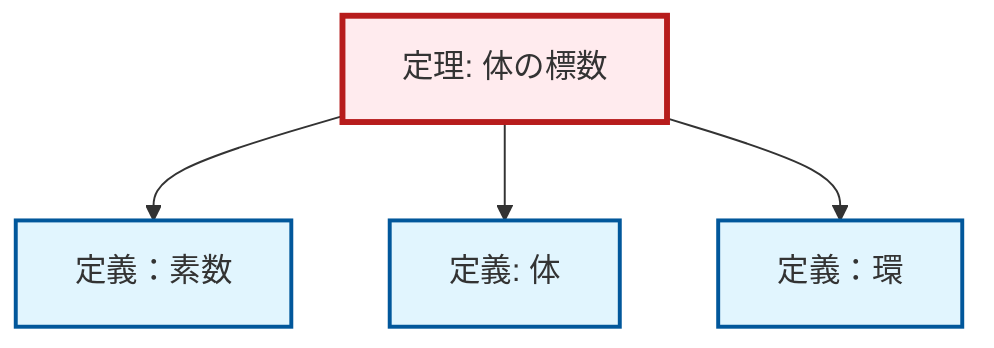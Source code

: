 graph TD
    classDef definition fill:#e1f5fe,stroke:#01579b,stroke-width:2px
    classDef theorem fill:#f3e5f5,stroke:#4a148c,stroke-width:2px
    classDef axiom fill:#fff3e0,stroke:#e65100,stroke-width:2px
    classDef example fill:#e8f5e9,stroke:#1b5e20,stroke-width:2px
    classDef current fill:#ffebee,stroke:#b71c1c,stroke-width:3px
    thm-field-characteristic["定理: 体の標数"]:::theorem
    def-ring["定義：環"]:::definition
    def-prime["定義：素数"]:::definition
    def-field["定義: 体"]:::definition
    thm-field-characteristic --> def-prime
    thm-field-characteristic --> def-field
    thm-field-characteristic --> def-ring
    class thm-field-characteristic current